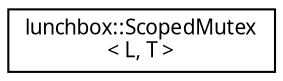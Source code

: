 digraph "Graphical Class Hierarchy"
{
  edge [fontname="Sans",fontsize="10",labelfontname="Sans",labelfontsize="10"];
  node [fontname="Sans",fontsize="10",shape=record];
  rankdir="LR";
  Node1 [label="lunchbox::ScopedMutex\l\< L, T \>",height=0.2,width=0.4,color="black", fillcolor="white", style="filled",URL="$classlunchbox_1_1_scoped_mutex.html",tooltip="A scoped mutex. "];
}
